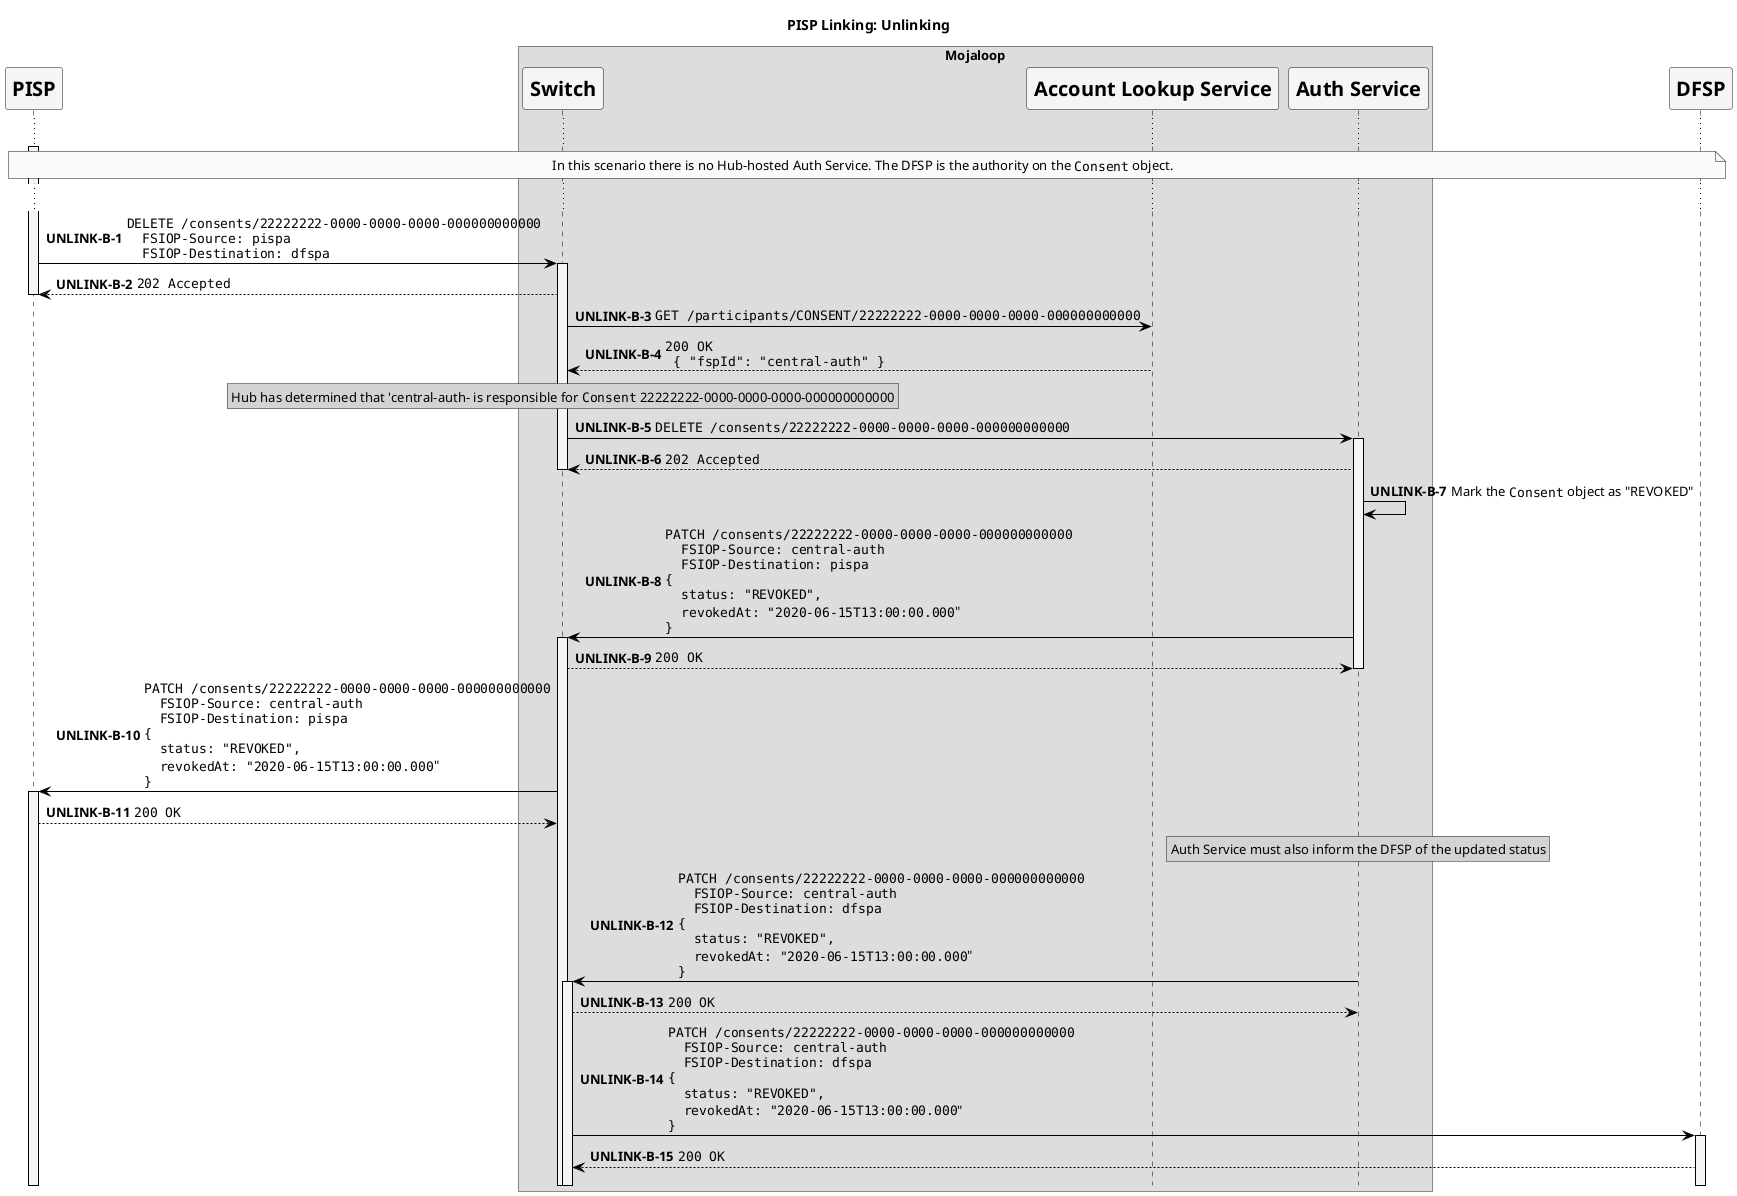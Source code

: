@startuml

' declaring skinparam
skinparam shadowing false
skinparam defaultFontName Verdana
skinparam monochrome true
skinparam SequenceLifeLineBackgroundColor WhiteSmoke
skinparam SequenceLifeLineBorderColor Black
skinparam ParticipantFontStyle Bold
skinparam ParticipantFontSize 20
skinparam ParticipantBackgroundColor WhiteSmoke
skinparam ArrowColor Black

hide footbox

!pragma teoz true

title PISP Linking: Unlinking

participant "PISP" as PISP

box "Mojaloop"
    participant Switch
    participant "Account Lookup Service" as ALS
    participant "Auth Service" as Auth
end box

participant "DFSP" as DFSP

autonumber 1 "<b>UNLINK-B-#</b>"

activate PISP

...

note over PISP, DFSP
  In this scenario there is no Hub-hosted Auth Service. The DFSP is the authority on the ""Consent"" object.
end note

...

PISP -> Switch ++: ""DELETE /consents/22222222-0000-0000-0000-000000000000""\n\
""  FSIOP-Source: pispa""\n\
""  FSIOP-Destination: dfspa""
Switch --> PISP: ""202 Accepted""
deactivate PISP

Switch -> ALS: ""GET /participants/CONSENT/22222222-0000-0000-0000-000000000000""
ALS --> Switch: ""200 OK""\n\
"" { "fspId": "central-auth" }""

rnote over Switch #LightGray
  Hub has determined that 'central-auth- is responsible for ""Consent"" 22222222-0000-0000-0000-000000000000
end note

Switch -> Auth ++:  ""DELETE /consents/22222222-0000-0000-0000-000000000000""
Auth --> Switch: ""202 Accepted""
deactivate Switch

Auth -> Auth: Mark the ""Consent"" object as "REVOKED"

Auth -> Switch ++: ""PATCH /consents/22222222-0000-0000-0000-000000000000""\n\
""  FSIOP-Source: central-auth""\n\
""  FSIOP-Destination: pispa""\n\
""{ ""\n\
""  status: "REVOKED",""\n\
""  revokedAt: "2020-06-15T13:00:00.000"""\n\
""}""
Switch --> Auth: ""200 OK""
deactivate Auth

Switch -> PISP ++: ""PATCH /consents/22222222-0000-0000-0000-000000000000""\n\
""  FSIOP-Source: central-auth""\n\
""  FSIOP-Destination: pispa""\n\
""{ ""\n\
""  status: "REVOKED",""\n\
""  revokedAt: "2020-06-15T13:00:00.000"""\n\
""}""
PISP --> Switch: ""200 OK""


rnote over Auth #LightGray
  Auth Service must also inform the DFSP of the updated status
end note

Auth -> Switch ++: ""PATCH /consents/22222222-0000-0000-0000-000000000000""\n\
""  FSIOP-Source: central-auth""\n\
""  FSIOP-Destination: dfspa""\n\
""{ ""\n\
""  status: "REVOKED",""\n\
""  revokedAt: "2020-06-15T13:00:00.000"""\n\
""}""
Switch --> Auth: ""200 OK""
deactivate Auth

Switch -> DFSP ++: ""PATCH /consents/22222222-0000-0000-0000-000000000000""\n\
""  FSIOP-Source: central-auth""\n\
""  FSIOP-Destination: dfspa""\n\
""{ ""\n\
""  status: "REVOKED",""\n\
""  revokedAt: "2020-06-15T13:00:00.000"""\n\
""}""
DFSP --> Switch: ""200 OK""

@enduml

